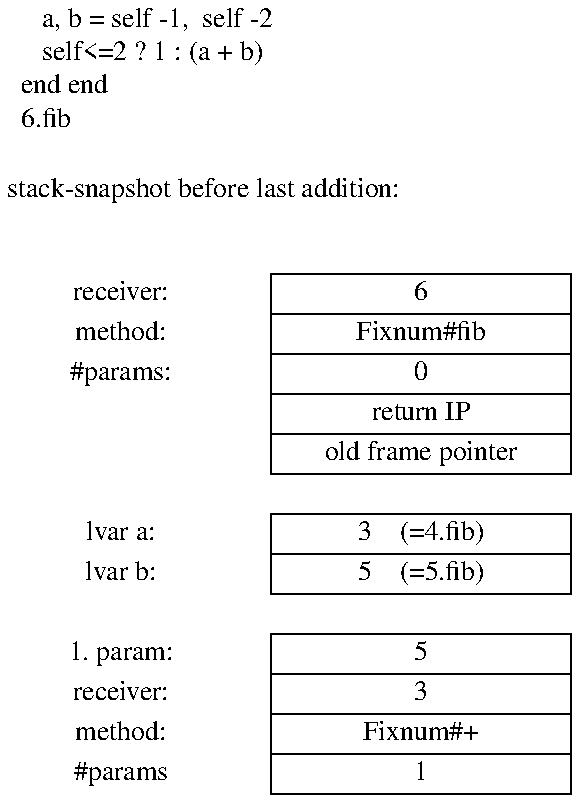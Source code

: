 .PS

boxwid = 1.5;
boxht = 0.2

down; 

box invis \
	 "class Fixnum; def fib()" ljust\
	 "   a, b = self -1,  self -2" ljust\
	 "   self<=2 ? 1 : (a + b)" ljust\
	 "end end" ljust\
	 "6.fib" ljust

move down right 2;

"stack-snapshot before last addition:   " rjust below
move down

define desc {
	 { box $1 invis with .e at last box.w }
}



box "6";		desc("receiver:")
box "Fixnum#fib";	desc("method:")
box "0"			desc("#params:")

box "return IP"
box "old frame pointer"
move down boxht

box "3    (=4.fib)";		desc("lvar a:")
box "5    (=5.fib)";		desc("lvar b:")
move down boxht

box "5"			desc("1. param:")
box "3"			desc("receiver:")
box "Fixnum#+"		desc("method:")
box "1"			desc("#params")



.PE
